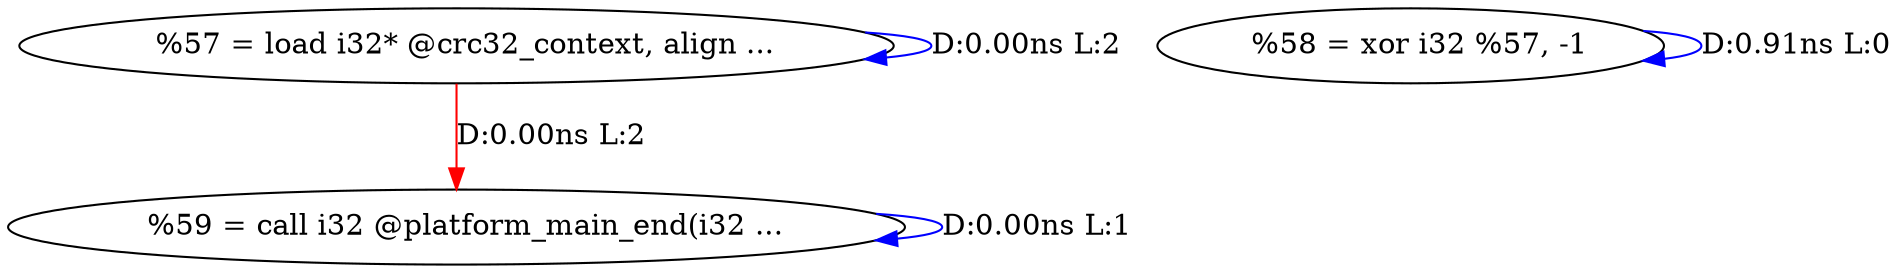 digraph {
Node0x4103500[label="  %57 = load i32* @crc32_context, align ..."];
Node0x4103500 -> Node0x4103500[label="D:0.00ns L:2",color=blue];
Node0x41036c0[label="  %59 = call i32 @platform_main_end(i32 ..."];
Node0x4103500 -> Node0x41036c0[label="D:0.00ns L:2",color=red];
Node0x41035e0[label="  %58 = xor i32 %57, -1"];
Node0x41035e0 -> Node0x41035e0[label="D:0.91ns L:0",color=blue];
Node0x41036c0 -> Node0x41036c0[label="D:0.00ns L:1",color=blue];
}
